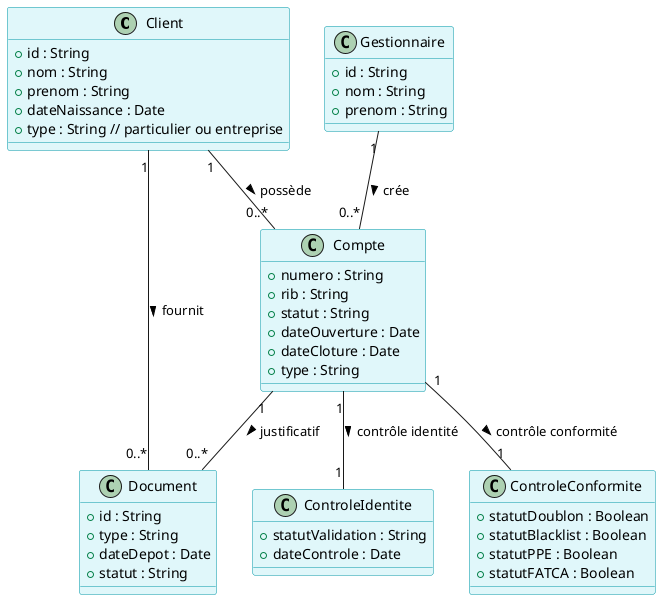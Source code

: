 @startuml GestionCompteClientClasses
skinparam class {
    BackgroundColor #E0F7FA
    BorderColor #0097A7
}

class Client {
    +id : String
    +nom : String
    +prenom : String
    +dateNaissance : Date
    +type : String // particulier ou entreprise
}

class Compte {
    +numero : String
    +rib : String
    +statut : String
    +dateOuverture : Date
    +dateCloture : Date
    +type : String
}

class Document {
    +id : String
    +type : String
    +dateDepot : Date
    +statut : String
}

class Gestionnaire {
    +id : String
    +nom : String
    +prenom : String
}

class ControleIdentite {
    +statutValidation : String
    +dateControle : Date
}

class ControleConformite {
    +statutDoublon : Boolean
    +statutBlacklist : Boolean
    +statutPPE : Boolean
    +statutFATCA : Boolean
}

' Relations
Client "1" -- "0..*" Compte : possède >
Client "1" -- "0..*" Document : fournit >
Compte "1" -- "0..*" Document : justificatif >
Gestionnaire "1" -- "0..*" Compte : crée >
Compte "1" -- "1" ControleIdentite : contrôle identité >
Compte "1" -- "1" ControleConformite : contrôle conformité >

@enduml